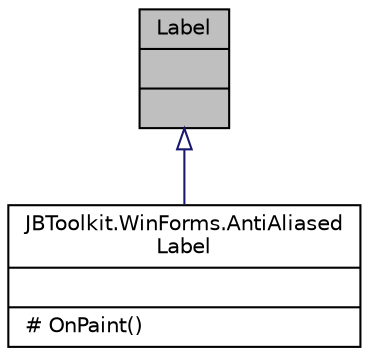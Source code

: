 digraph "Label"
{
 // LATEX_PDF_SIZE
  edge [fontname="Helvetica",fontsize="10",labelfontname="Helvetica",labelfontsize="10"];
  node [fontname="Helvetica",fontsize="10",shape=record];
  Node1 [label="{Label\n||}",height=0.2,width=0.4,color="black", fillcolor="grey75", style="filled", fontcolor="black",tooltip=" "];
  Node1 -> Node2 [dir="back",color="midnightblue",fontsize="10",style="solid",arrowtail="onormal",fontname="Helvetica"];
  Node2 [label="{JBToolkit.WinForms.AntiAliased\lLabel\n||# OnPaint()\l}",height=0.2,width=0.4,color="black", fillcolor="white", style="filled",URL="$d3/d4f/class_j_b_toolkit_1_1_win_forms_1_1_anti_aliased_label.html",tooltip="Adds better anti-aliasing to a label for better visuals Warning: Can look fuzzy when used in certain ..."];
}
